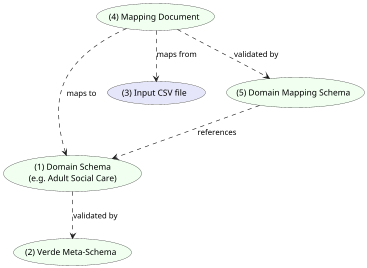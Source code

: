 @startuml
'scale 0.5
skinparam shadowing false
skinparam ComponentBorderColor gray
allow_mixing

scale 0.6

artifact "(1) Domain Schema\n(e.g. Adult Social Care)" as domain_schema #honeydew
artifact "(2) Verde Meta-Schema" as meta_schema #honeydew
artifact "(3) Input CSV file" as input_file #lavender
artifact "(4) Mapping Document" as mapping_doc #honeydew
artifact "(5) Domain Mapping Schema" as mapping_schema #honeydew

domain_schema ..> meta_schema : validated by
mapping_doc ..> input_file : maps from
mapping_doc ..> domain_schema : maps to
mapping_doc ..> mapping_schema : validated by
mapping_schema ..> domain_schema : references

@enduml
